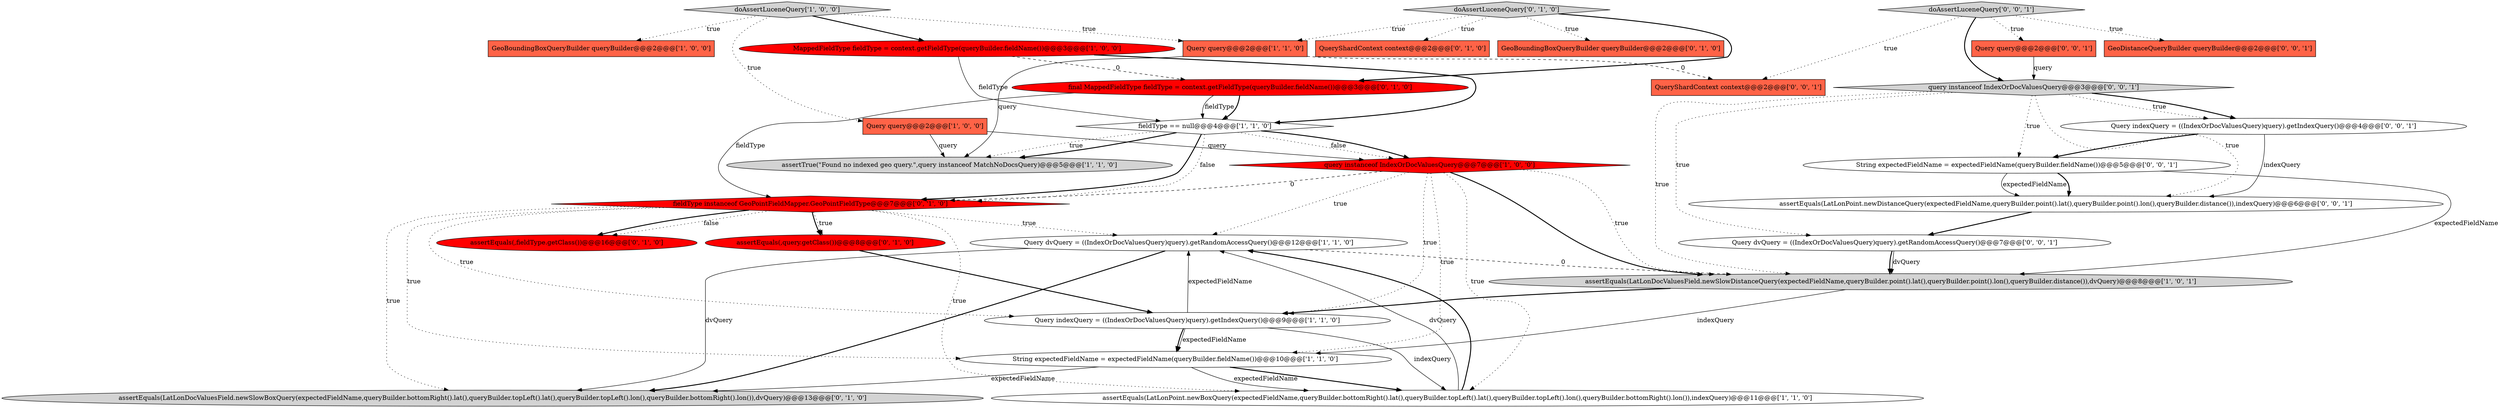 digraph {
0 [style = filled, label = "query instanceof IndexOrDocValuesQuery@@@7@@@['1', '0', '0']", fillcolor = red, shape = diamond image = "AAA1AAABBB1BBB"];
6 [style = filled, label = "GeoBoundingBoxQueryBuilder queryBuilder@@@2@@@['1', '0', '0']", fillcolor = tomato, shape = box image = "AAA0AAABBB1BBB"];
26 [style = filled, label = "QueryShardContext context@@@2@@@['0', '0', '1']", fillcolor = tomato, shape = box image = "AAA0AAABBB3BBB"];
28 [style = filled, label = "Query indexQuery = ((IndexOrDocValuesQuery)query).getIndexQuery()@@@4@@@['0', '0', '1']", fillcolor = white, shape = ellipse image = "AAA0AAABBB3BBB"];
16 [style = filled, label = "assertEquals(,fieldType.getClass())@@@16@@@['0', '1', '0']", fillcolor = red, shape = ellipse image = "AAA1AAABBB2BBB"];
22 [style = filled, label = "assertEquals(LatLonPoint.newDistanceQuery(expectedFieldName,queryBuilder.point().lat(),queryBuilder.point().lon(),queryBuilder.distance()),indexQuery)@@@6@@@['0', '0', '1']", fillcolor = white, shape = ellipse image = "AAA0AAABBB3BBB"];
25 [style = filled, label = "Query query@@@2@@@['0', '0', '1']", fillcolor = tomato, shape = box image = "AAA0AAABBB3BBB"];
24 [style = filled, label = "GeoDistanceQueryBuilder queryBuilder@@@2@@@['0', '0', '1']", fillcolor = tomato, shape = box image = "AAA0AAABBB3BBB"];
13 [style = filled, label = "doAssertLuceneQuery['0', '1', '0']", fillcolor = lightgray, shape = diamond image = "AAA0AAABBB2BBB"];
21 [style = filled, label = "String expectedFieldName = expectedFieldName(queryBuilder.fieldName())@@@5@@@['0', '0', '1']", fillcolor = white, shape = ellipse image = "AAA0AAABBB3BBB"];
11 [style = filled, label = "Query dvQuery = ((IndexOrDocValuesQuery)query).getRandomAccessQuery()@@@12@@@['1', '1', '0']", fillcolor = white, shape = ellipse image = "AAA0AAABBB1BBB"];
23 [style = filled, label = "doAssertLuceneQuery['0', '0', '1']", fillcolor = lightgray, shape = diamond image = "AAA0AAABBB3BBB"];
8 [style = filled, label = "assertEquals(LatLonDocValuesField.newSlowDistanceQuery(expectedFieldName,queryBuilder.point().lat(),queryBuilder.point().lon(),queryBuilder.distance()),dvQuery)@@@8@@@['1', '0', '1']", fillcolor = lightgray, shape = ellipse image = "AAA0AAABBB1BBB"];
17 [style = filled, label = "QueryShardContext context@@@2@@@['0', '1', '0']", fillcolor = tomato, shape = box image = "AAA0AAABBB2BBB"];
1 [style = filled, label = "String expectedFieldName = expectedFieldName(queryBuilder.fieldName())@@@10@@@['1', '1', '0']", fillcolor = white, shape = ellipse image = "AAA0AAABBB1BBB"];
12 [style = filled, label = "assertTrue(\"Found no indexed geo query.\",query instanceof MatchNoDocsQuery)@@@5@@@['1', '1', '0']", fillcolor = lightgray, shape = ellipse image = "AAA0AAABBB1BBB"];
2 [style = filled, label = "MappedFieldType fieldType = context.getFieldType(queryBuilder.fieldName())@@@3@@@['1', '0', '0']", fillcolor = red, shape = ellipse image = "AAA1AAABBB1BBB"];
4 [style = filled, label = "Query query@@@2@@@['1', '0', '0']", fillcolor = tomato, shape = box image = "AAA0AAABBB1BBB"];
7 [style = filled, label = "doAssertLuceneQuery['1', '0', '0']", fillcolor = lightgray, shape = diamond image = "AAA0AAABBB1BBB"];
14 [style = filled, label = "GeoBoundingBoxQueryBuilder queryBuilder@@@2@@@['0', '1', '0']", fillcolor = tomato, shape = box image = "AAA0AAABBB2BBB"];
29 [style = filled, label = "query instanceof IndexOrDocValuesQuery@@@3@@@['0', '0', '1']", fillcolor = lightgray, shape = diamond image = "AAA0AAABBB3BBB"];
10 [style = filled, label = "Query query@@@2@@@['1', '1', '0']", fillcolor = tomato, shape = box image = "AAA0AAABBB1BBB"];
3 [style = filled, label = "fieldType == null@@@4@@@['1', '1', '0']", fillcolor = white, shape = diamond image = "AAA0AAABBB1BBB"];
9 [style = filled, label = "Query indexQuery = ((IndexOrDocValuesQuery)query).getIndexQuery()@@@9@@@['1', '1', '0']", fillcolor = white, shape = ellipse image = "AAA0AAABBB1BBB"];
5 [style = filled, label = "assertEquals(LatLonPoint.newBoxQuery(expectedFieldName,queryBuilder.bottomRight().lat(),queryBuilder.topLeft().lat(),queryBuilder.topLeft().lon(),queryBuilder.bottomRight().lon()),indexQuery)@@@11@@@['1', '1', '0']", fillcolor = white, shape = ellipse image = "AAA0AAABBB1BBB"];
27 [style = filled, label = "Query dvQuery = ((IndexOrDocValuesQuery)query).getRandomAccessQuery()@@@7@@@['0', '0', '1']", fillcolor = white, shape = ellipse image = "AAA0AAABBB3BBB"];
18 [style = filled, label = "fieldType instanceof GeoPointFieldMapper.GeoPointFieldType@@@7@@@['0', '1', '0']", fillcolor = red, shape = diamond image = "AAA1AAABBB2BBB"];
19 [style = filled, label = "final MappedFieldType fieldType = context.getFieldType(queryBuilder.fieldName())@@@3@@@['0', '1', '0']", fillcolor = red, shape = ellipse image = "AAA1AAABBB2BBB"];
20 [style = filled, label = "assertEquals(LatLonDocValuesField.newSlowBoxQuery(expectedFieldName,queryBuilder.bottomRight().lat(),queryBuilder.topLeft().lat(),queryBuilder.topLeft().lon(),queryBuilder.bottomRight().lon()),dvQuery)@@@13@@@['0', '1', '0']", fillcolor = lightgray, shape = ellipse image = "AAA0AAABBB2BBB"];
15 [style = filled, label = "assertEquals(,query.getClass())@@@8@@@['0', '1', '0']", fillcolor = red, shape = ellipse image = "AAA1AAABBB2BBB"];
1->5 [style = bold, label=""];
11->20 [style = bold, label=""];
13->17 [style = dotted, label="true"];
7->6 [style = dotted, label="true"];
4->0 [style = solid, label="query"];
11->8 [style = dashed, label="0"];
2->19 [style = dashed, label="0"];
25->29 [style = solid, label="query"];
0->5 [style = dotted, label="true"];
7->10 [style = dotted, label="true"];
18->16 [style = dotted, label="false"];
4->12 [style = solid, label="query"];
29->27 [style = dotted, label="true"];
2->3 [style = bold, label=""];
18->1 [style = dotted, label="true"];
18->15 [style = bold, label=""];
18->15 [style = dotted, label="true"];
9->11 [style = solid, label="expectedFieldName"];
19->18 [style = solid, label="fieldType"];
3->12 [style = bold, label=""];
19->3 [style = solid, label="fieldType"];
9->1 [style = solid, label="expectedFieldName"];
18->20 [style = dotted, label="true"];
1->20 [style = solid, label="expectedFieldName"];
13->10 [style = dotted, label="true"];
3->0 [style = dotted, label="false"];
3->0 [style = bold, label=""];
9->5 [style = solid, label="indexQuery"];
29->8 [style = dotted, label="true"];
21->22 [style = solid, label="expectedFieldName"];
3->18 [style = bold, label=""];
29->28 [style = bold, label=""];
23->29 [style = bold, label=""];
0->8 [style = dotted, label="true"];
2->3 [style = solid, label="fieldType"];
29->22 [style = dotted, label="true"];
27->8 [style = solid, label="dvQuery"];
8->1 [style = solid, label="indexQuery"];
13->19 [style = bold, label=""];
28->21 [style = bold, label=""];
3->18 [style = dotted, label="false"];
18->11 [style = dotted, label="true"];
23->26 [style = dotted, label="true"];
10->26 [style = dashed, label="0"];
29->28 [style = dotted, label="true"];
22->27 [style = bold, label=""];
1->5 [style = solid, label="expectedFieldName"];
5->11 [style = solid, label="dvQuery"];
21->8 [style = solid, label="expectedFieldName"];
7->2 [style = bold, label=""];
15->9 [style = bold, label=""];
21->22 [style = bold, label=""];
3->12 [style = dotted, label="true"];
18->9 [style = dotted, label="true"];
7->4 [style = dotted, label="true"];
0->8 [style = bold, label=""];
8->9 [style = bold, label=""];
0->18 [style = dashed, label="0"];
29->21 [style = dotted, label="true"];
11->20 [style = solid, label="dvQuery"];
5->11 [style = bold, label=""];
18->5 [style = dotted, label="true"];
9->1 [style = bold, label=""];
13->14 [style = dotted, label="true"];
0->11 [style = dotted, label="true"];
0->9 [style = dotted, label="true"];
28->22 [style = solid, label="indexQuery"];
19->3 [style = bold, label=""];
27->8 [style = bold, label=""];
23->24 [style = dotted, label="true"];
23->25 [style = dotted, label="true"];
10->12 [style = solid, label="query"];
0->1 [style = dotted, label="true"];
18->16 [style = bold, label=""];
}

